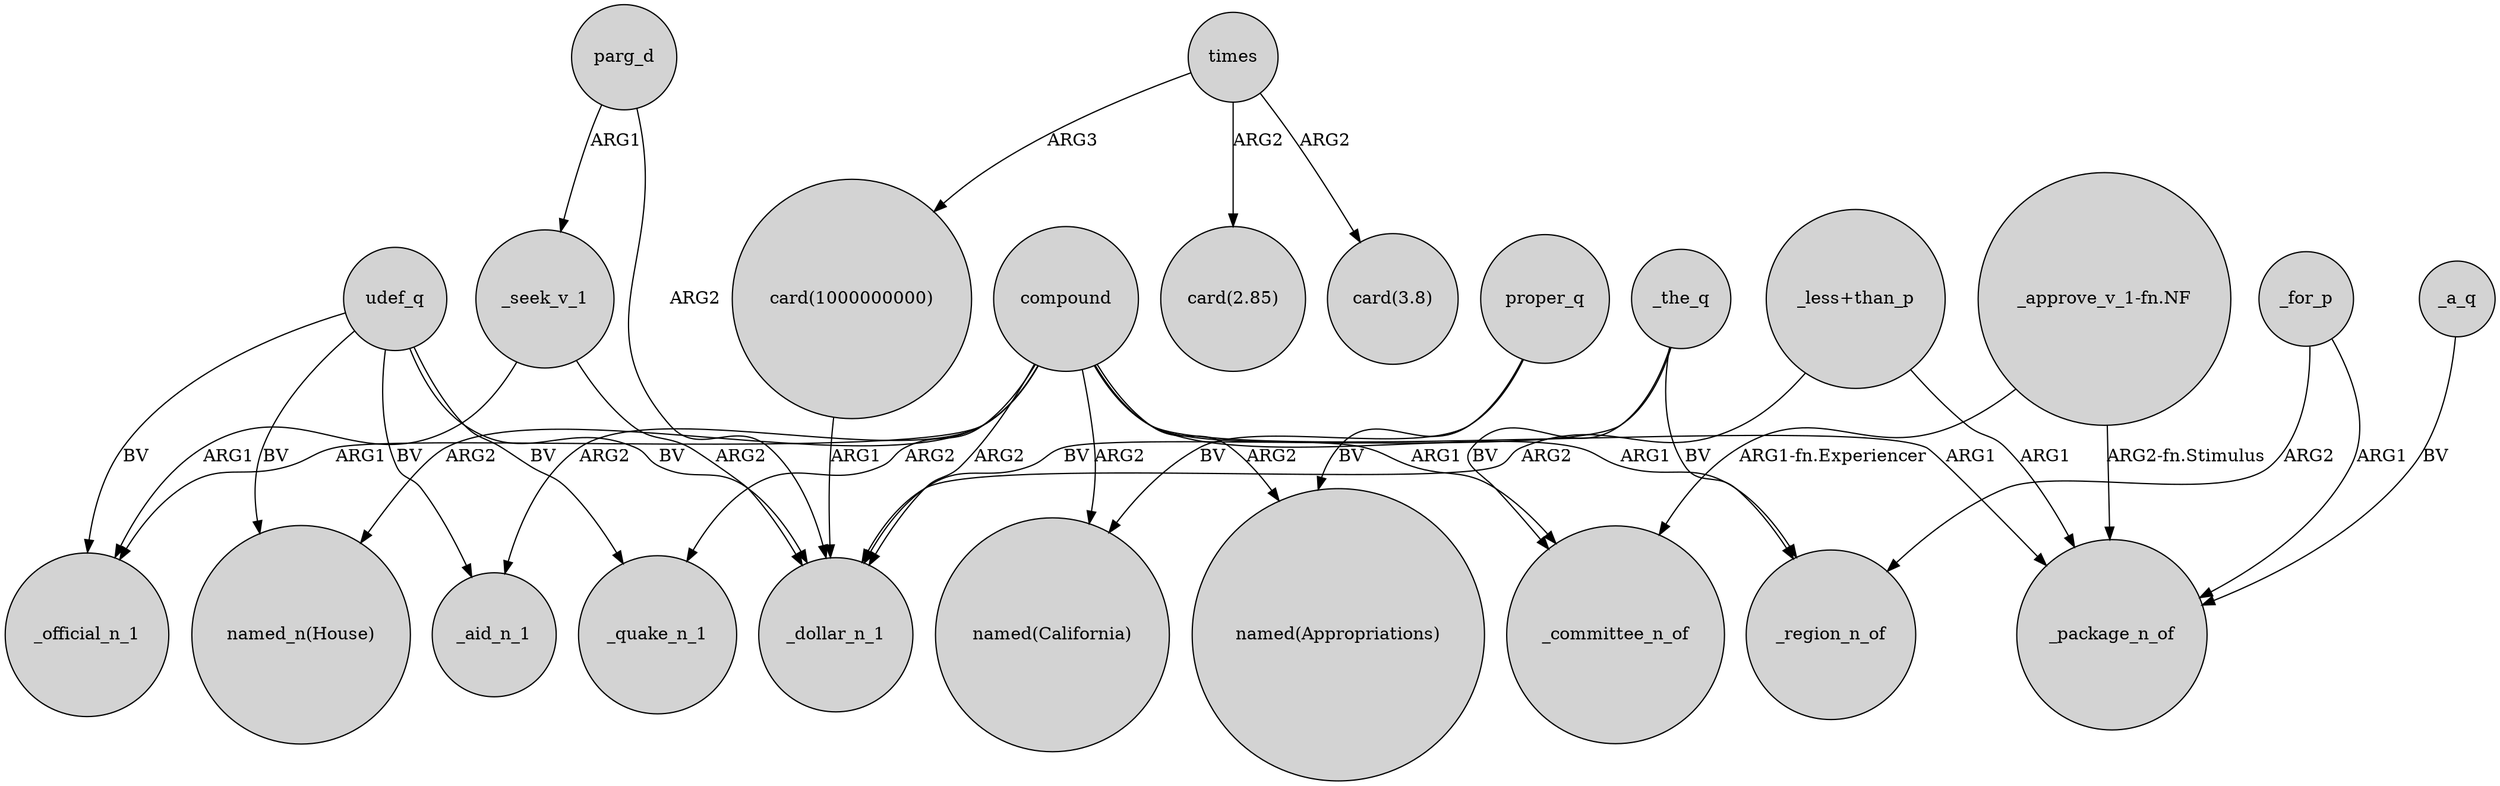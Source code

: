 digraph {
	node [shape=circle style=filled]
	udef_q -> "named_n(House)" [label=BV]
	_seek_v_1 -> _official_n_1 [label=ARG1]
	_for_p -> _region_n_of [label=ARG2]
	"_less+than_p" -> _package_n_of [label=ARG1]
	_for_p -> _package_n_of [label=ARG1]
	proper_q -> "named(Appropriations)" [label=BV]
	_seek_v_1 -> _dollar_n_1 [label=ARG2]
	_the_q -> _dollar_n_1 [label=BV]
	proper_q -> "named(California)" [label=BV]
	_the_q -> _committee_n_of [label=BV]
	compound -> _region_n_of [label=ARG1]
	times -> "card(1000000000)" [label=ARG3]
	compound -> _package_n_of [label=ARG1]
	compound -> _aid_n_1 [label=ARG2]
	_the_q -> _region_n_of [label=BV]
	udef_q -> _official_n_1 [label=BV]
	parg_d -> _seek_v_1 [label=ARG1]
	compound -> "named_n(House)" [label=ARG2]
	compound -> "named(Appropriations)" [label=ARG2]
	compound -> "named(California)" [label=ARG2]
	parg_d -> _dollar_n_1 [label=ARG2]
	"_less+than_p" -> _dollar_n_1 [label=ARG2]
	udef_q -> _aid_n_1 [label=BV]
	compound -> _official_n_1 [label=ARG1]
	_a_q -> _package_n_of [label=BV]
	"_approve_v_1-fn.NF" -> _package_n_of [label="ARG2-fn.Stimulus"]
	compound -> _committee_n_of [label=ARG1]
	"card(1000000000)" -> _dollar_n_1 [label=ARG1]
	compound -> _dollar_n_1 [label=ARG2]
	udef_q -> _quake_n_1 [label=BV]
	times -> "card(3.8)" [label=ARG2]
	compound -> _quake_n_1 [label=ARG2]
	udef_q -> _dollar_n_1 [label=BV]
	"_approve_v_1-fn.NF" -> _committee_n_of [label="ARG1-fn.Experiencer"]
	times -> "card(2.85)" [label=ARG2]
}
